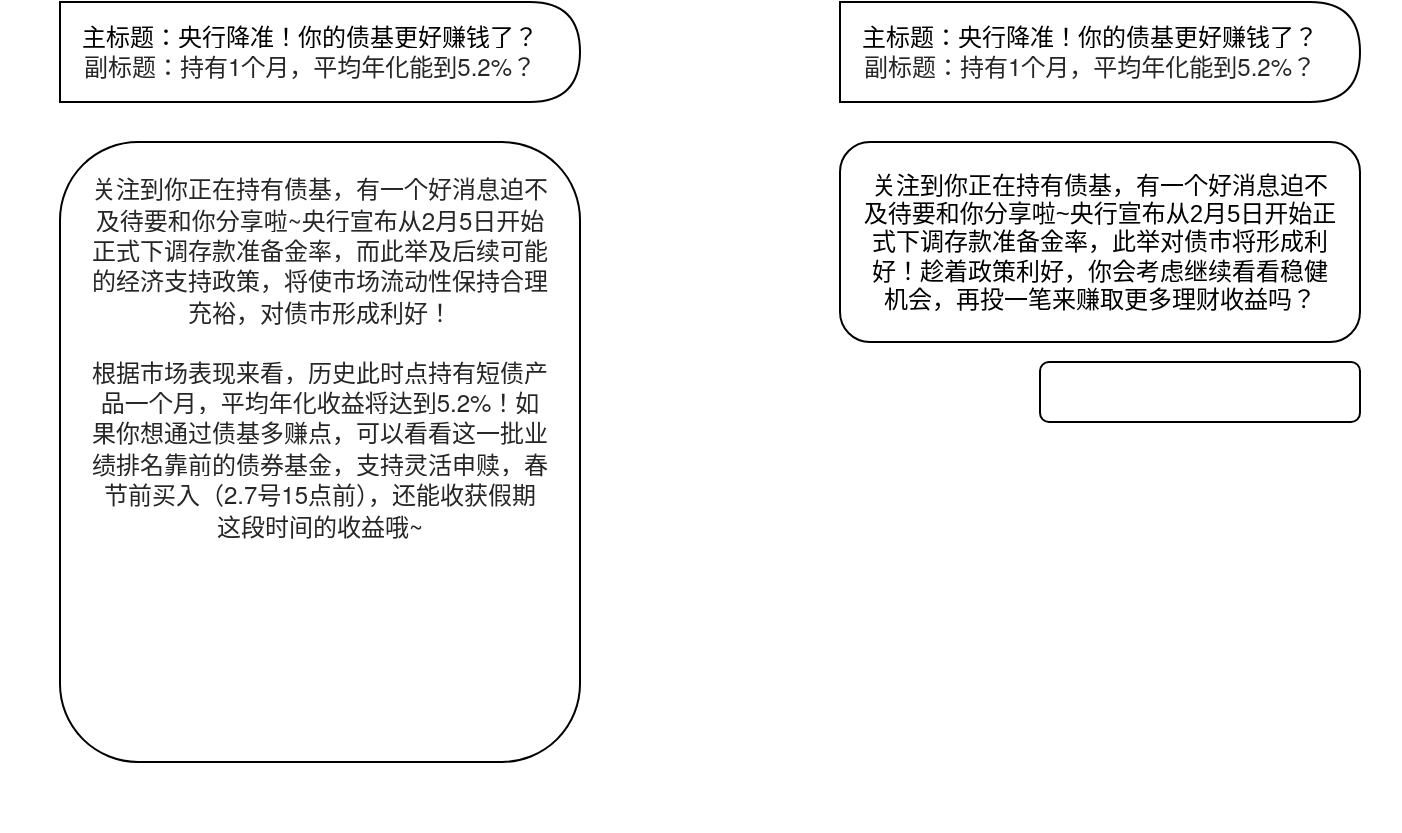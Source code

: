 <mxfile version="23.1.5" type="github">
  <diagram name="第 1 页" id="V8_gOMAhStrt6ncTsOn6">
    <mxGraphModel dx="1434" dy="820" grid="1" gridSize="10" guides="1" tooltips="1" connect="1" arrows="1" fold="1" page="1" pageScale="1" pageWidth="1200" pageHeight="500" math="0" shadow="0">
      <root>
        <mxCell id="0" />
        <mxCell id="1" parent="0" />
        <mxCell id="E0wBFf7D1UgfefKt4IhP-3" value="" style="shape=delay;whiteSpace=wrap;html=1;" vertex="1" parent="1">
          <mxGeometry x="90" y="30" width="260" height="50" as="geometry" />
        </mxCell>
        <mxCell id="E0wBFf7D1UgfefKt4IhP-4" value="主标题：央行降准！你的债基更好赚钱了？&lt;br style=&quot;box-sizing: border-box; vertical-align: bottom; color: rgb(38, 38, 38); font-family: &amp;quot;Helvetica Neue&amp;quot;, &amp;quot;Chinese Quote&amp;quot;, &amp;quot;system-ui&amp;quot;, &amp;quot;Segoe UI&amp;quot;, Roboto, &amp;quot;PingFang SC&amp;quot;, &amp;quot;Hiragino Sans GB&amp;quot;, &amp;quot;Microsoft YaHei&amp;quot;, &amp;quot;Helvetica Neue&amp;quot;, Helvetica, Arial, sans-serif; text-align: left;&quot;&gt;&lt;span style=&quot;color: rgb(38, 38, 38); font-family: &amp;quot;Helvetica Neue&amp;quot;, &amp;quot;Chinese Quote&amp;quot;, &amp;quot;system-ui&amp;quot;, &amp;quot;Segoe UI&amp;quot;, Roboto, &amp;quot;PingFang SC&amp;quot;, &amp;quot;Hiragino Sans GB&amp;quot;, &amp;quot;Microsoft YaHei&amp;quot;, &amp;quot;Helvetica Neue&amp;quot;, Helvetica, Arial, sans-serif; text-align: left; background-color: rgb(255, 255, 255);&quot;&gt;副标题：持有1个月，平均年化能到5.2%？&lt;/span&gt;" style="text;html=1;align=center;verticalAlign=middle;whiteSpace=wrap;rounded=0;" vertex="1" parent="1">
          <mxGeometry x="60" y="30" width="310" height="50" as="geometry" />
        </mxCell>
        <mxCell id="E0wBFf7D1UgfefKt4IhP-5" value="" style="rounded=1;whiteSpace=wrap;html=1;" vertex="1" parent="1">
          <mxGeometry x="90" y="100" width="260" height="310" as="geometry" />
        </mxCell>
        <mxCell id="E0wBFf7D1UgfefKt4IhP-6" value="&lt;span style=&quot;color: rgb(38, 38, 38); font-family: &amp;quot;Helvetica Neue&amp;quot;, &amp;quot;Chinese Quote&amp;quot;, &amp;quot;system-ui&amp;quot;, &amp;quot;Segoe UI&amp;quot;, Roboto, &amp;quot;PingFang SC&amp;quot;, &amp;quot;Hiragino Sans GB&amp;quot;, &amp;quot;Microsoft YaHei&amp;quot;, &amp;quot;Helvetica Neue&amp;quot;, Helvetica, Arial, sans-serif; font-size: 12px; font-style: normal; font-variant-ligatures: normal; font-variant-caps: normal; font-weight: 400; letter-spacing: normal; orphans: 2; text-align: left; text-indent: 0px; text-transform: none; widows: 2; word-spacing: 0px; -webkit-text-stroke-width: 0px; background-color: rgb(255, 255, 255); text-decoration-thickness: initial; text-decoration-style: initial; text-decoration-color: initial; float: none; display: inline !important;&quot;&gt;关注到你正在持有债基，有一个好消息迫不及待要和你分享啦~央行宣布从2月5日开始正式下调存款准备金率，而此举及后续可能的经济支持政策，将使市场流动性保持合理充裕，对债市形成利好！&lt;/span&gt;&lt;br style=&quot;box-sizing: border-box; vertical-align: bottom; color: rgb(38, 38, 38); font-family: &amp;quot;Helvetica Neue&amp;quot;, &amp;quot;Chinese Quote&amp;quot;, &amp;quot;system-ui&amp;quot;, &amp;quot;Segoe UI&amp;quot;, Roboto, &amp;quot;PingFang SC&amp;quot;, &amp;quot;Hiragino Sans GB&amp;quot;, &amp;quot;Microsoft YaHei&amp;quot;, &amp;quot;Helvetica Neue&amp;quot;, Helvetica, Arial, sans-serif; font-size: 12px; font-style: normal; font-variant-ligatures: normal; font-variant-caps: normal; font-weight: 400; letter-spacing: normal; orphans: 2; text-align: left; text-indent: 0px; text-transform: none; widows: 2; word-spacing: 0px; -webkit-text-stroke-width: 0px; text-decoration-thickness: initial; text-decoration-style: initial; text-decoration-color: initial;&quot;&gt;&lt;br style=&quot;box-sizing: border-box; vertical-align: bottom; color: rgb(38, 38, 38); font-family: &amp;quot;Helvetica Neue&amp;quot;, &amp;quot;Chinese Quote&amp;quot;, &amp;quot;system-ui&amp;quot;, &amp;quot;Segoe UI&amp;quot;, Roboto, &amp;quot;PingFang SC&amp;quot;, &amp;quot;Hiragino Sans GB&amp;quot;, &amp;quot;Microsoft YaHei&amp;quot;, &amp;quot;Helvetica Neue&amp;quot;, Helvetica, Arial, sans-serif; font-size: 12px; font-style: normal; font-variant-ligatures: normal; font-variant-caps: normal; font-weight: 400; letter-spacing: normal; orphans: 2; text-align: left; text-indent: 0px; text-transform: none; widows: 2; word-spacing: 0px; -webkit-text-stroke-width: 0px; text-decoration-thickness: initial; text-decoration-style: initial; text-decoration-color: initial;&quot;&gt;&lt;span style=&quot;color: rgb(38, 38, 38); font-family: &amp;quot;Helvetica Neue&amp;quot;, &amp;quot;Chinese Quote&amp;quot;, &amp;quot;system-ui&amp;quot;, &amp;quot;Segoe UI&amp;quot;, Roboto, &amp;quot;PingFang SC&amp;quot;, &amp;quot;Hiragino Sans GB&amp;quot;, &amp;quot;Microsoft YaHei&amp;quot;, &amp;quot;Helvetica Neue&amp;quot;, Helvetica, Arial, sans-serif; font-size: 12px; font-style: normal; font-variant-ligatures: normal; font-variant-caps: normal; font-weight: 400; letter-spacing: normal; orphans: 2; text-align: left; text-indent: 0px; text-transform: none; widows: 2; word-spacing: 0px; -webkit-text-stroke-width: 0px; background-color: rgb(255, 255, 255); text-decoration-thickness: initial; text-decoration-style: initial; text-decoration-color: initial; float: none; display: inline !important;&quot;&gt;根据市场表现来看，历史此时点持有短债产品一个月，平均年化收益将达到5.2%！如果你想通过债基多赚点，可以看看这一批业绩排名靠前的债券基金，支持灵活申赎，春节前买入（2.7号15点前），还能收获假期这段时间的收益哦~&lt;/span&gt;&lt;br style=&quot;box-sizing: border-box; vertical-align: bottom; color: rgb(38, 38, 38); font-family: &amp;quot;Helvetica Neue&amp;quot;, &amp;quot;Chinese Quote&amp;quot;, &amp;quot;system-ui&amp;quot;, &amp;quot;Segoe UI&amp;quot;, Roboto, &amp;quot;PingFang SC&amp;quot;, &amp;quot;Hiragino Sans GB&amp;quot;, &amp;quot;Microsoft YaHei&amp;quot;, &amp;quot;Helvetica Neue&amp;quot;, Helvetica, Arial, sans-serif; font-size: 12px; font-style: normal; font-variant-ligatures: normal; font-variant-caps: normal; font-weight: 400; letter-spacing: normal; orphans: 2; text-align: left; text-indent: 0px; text-transform: none; widows: 2; word-spacing: 0px; -webkit-text-stroke-width: 0px; text-decoration-thickness: initial; text-decoration-style: initial; text-decoration-color: initial;&quot;&gt;&lt;br&gt;&lt;br style=&quot;box-sizing: border-box; vertical-align: bottom; color: rgb(38, 38, 38); font-family: &amp;quot;Helvetica Neue&amp;quot;, &amp;quot;Chinese Quote&amp;quot;, &amp;quot;system-ui&amp;quot;, &amp;quot;Segoe UI&amp;quot;, Roboto, &amp;quot;PingFang SC&amp;quot;, &amp;quot;Hiragino Sans GB&amp;quot;, &amp;quot;Microsoft YaHei&amp;quot;, &amp;quot;Helvetica Neue&amp;quot;, Helvetica, Arial, sans-serif; font-size: 12px; font-style: normal; font-variant-ligatures: normal; font-variant-caps: normal; font-weight: 400; letter-spacing: normal; orphans: 2; text-align: left; text-indent: 0px; text-transform: none; widows: 2; word-spacing: 0px; -webkit-text-stroke-width: 0px; text-decoration-thickness: initial; text-decoration-style: initial; text-decoration-color: initial;&quot;&gt;&lt;br style=&quot;box-sizing: border-box; vertical-align: bottom; color: rgb(38, 38, 38); font-family: &amp;quot;Helvetica Neue&amp;quot;, &amp;quot;Chinese Quote&amp;quot;, &amp;quot;system-ui&amp;quot;, &amp;quot;Segoe UI&amp;quot;, Roboto, &amp;quot;PingFang SC&amp;quot;, &amp;quot;Hiragino Sans GB&amp;quot;, &amp;quot;Microsoft YaHei&amp;quot;, &amp;quot;Helvetica Neue&amp;quot;, Helvetica, Arial, sans-serif; font-size: 12px; font-style: normal; font-variant-ligatures: normal; font-variant-caps: normal; font-weight: 400; letter-spacing: normal; orphans: 2; text-align: left; text-indent: 0px; text-transform: none; widows: 2; word-spacing: 0px; -webkit-text-stroke-width: 0px; text-decoration-thickness: initial; text-decoration-style: initial; text-decoration-color: initial;&quot;&gt;&lt;div style=&quot;text-align: left;&quot;&gt;&lt;font face=&quot;Helvetica Neue, Chinese Quote, system-ui, Segoe UI, Roboto, PingFang SC, Hiragino Sans GB, Microsoft YaHei, Helvetica Neue, Helvetica, Arial, sans-serif&quot; color=&quot;#262626&quot;&gt;&lt;span style=&quot;background-color: rgb(255, 255, 255);&quot;&gt;&lt;br&gt;&lt;/span&gt;&lt;/font&gt;&lt;/div&gt;&lt;div style=&quot;text-align: left;&quot;&gt;&lt;br&gt;&lt;/div&gt;&lt;div style=&quot;text-align: left;&quot;&gt;&lt;br&gt;&lt;/div&gt;&lt;div style=&quot;text-align: left;&quot;&gt;&lt;br&gt;&lt;/div&gt;&lt;div style=&quot;text-align: left;&quot;&gt;&lt;br&gt;&lt;/div&gt;&lt;div style=&quot;text-align: left;&quot;&gt;&lt;br&gt;&lt;/div&gt;&lt;div style=&quot;text-align: left;&quot;&gt;&lt;br&gt;&lt;/div&gt;" style="text;html=1;align=center;verticalAlign=middle;whiteSpace=wrap;rounded=0;" vertex="1" parent="1">
          <mxGeometry x="105" y="150" width="230" height="260" as="geometry" />
        </mxCell>
        <mxCell id="E0wBFf7D1UgfefKt4IhP-7" value="" style="shape=image;verticalLabelPosition=bottom;labelBackgroundColor=default;verticalAlign=top;aspect=fixed;imageAspect=0;image=https://intranetproxy.alipay.com/skylark/lark/0/2024/png/111656411/1706599815936-2bc69163-2297-4c9a-aeb1-86c3fd4a5594.png;" vertex="1" parent="1">
          <mxGeometry x="115.85" y="310" width="208.3" height="80" as="geometry" />
        </mxCell>
        <mxCell id="E0wBFf7D1UgfefKt4IhP-9" value="" style="shape=delay;whiteSpace=wrap;html=1;" vertex="1" parent="1">
          <mxGeometry x="480" y="30" width="260" height="50" as="geometry" />
        </mxCell>
        <mxCell id="E0wBFf7D1UgfefKt4IhP-10" value="主标题：央行降准！你的债基更好赚钱了？&lt;br style=&quot;box-sizing: border-box; vertical-align: bottom; color: rgb(38, 38, 38); font-family: &amp;quot;Helvetica Neue&amp;quot;, &amp;quot;Chinese Quote&amp;quot;, &amp;quot;system-ui&amp;quot;, &amp;quot;Segoe UI&amp;quot;, Roboto, &amp;quot;PingFang SC&amp;quot;, &amp;quot;Hiragino Sans GB&amp;quot;, &amp;quot;Microsoft YaHei&amp;quot;, &amp;quot;Helvetica Neue&amp;quot;, Helvetica, Arial, sans-serif; text-align: left;&quot;&gt;&lt;span style=&quot;color: rgb(38, 38, 38); font-family: &amp;quot;Helvetica Neue&amp;quot;, &amp;quot;Chinese Quote&amp;quot;, &amp;quot;system-ui&amp;quot;, &amp;quot;Segoe UI&amp;quot;, Roboto, &amp;quot;PingFang SC&amp;quot;, &amp;quot;Hiragino Sans GB&amp;quot;, &amp;quot;Microsoft YaHei&amp;quot;, &amp;quot;Helvetica Neue&amp;quot;, Helvetica, Arial, sans-serif; text-align: left; background-color: rgb(255, 255, 255);&quot;&gt;副标题：持有1个月，平均年化能到5.2%？&lt;/span&gt;" style="text;html=1;align=center;verticalAlign=middle;whiteSpace=wrap;rounded=0;" vertex="1" parent="1">
          <mxGeometry x="450" y="30" width="310" height="50" as="geometry" />
        </mxCell>
        <mxCell id="E0wBFf7D1UgfefKt4IhP-11" value="" style="rounded=1;whiteSpace=wrap;html=1;" vertex="1" parent="1">
          <mxGeometry x="480" y="100" width="260" height="100" as="geometry" />
        </mxCell>
        <mxCell id="E0wBFf7D1UgfefKt4IhP-12" value="关注到你正在持有债基，有一个好消息迫不及待要和你分享啦~央行宣布从2月5日开始正式下调存款准备金率，此举对债市将形成利好！趁着政策利好，你会考虑继续看看稳健机会，再投一笔来赚取更多理财收益吗？" style="text;html=1;align=center;verticalAlign=middle;whiteSpace=wrap;rounded=0;" vertex="1" parent="1">
          <mxGeometry x="490" y="100" width="240" height="100" as="geometry" />
        </mxCell>
        <mxCell id="E0wBFf7D1UgfefKt4IhP-13" value="&lt;div style=&quot;box-sizing: border-box; position: absolute; overflow: hidden; opacity: 1; margin-left: 1px; margin-top: 1px; background-color: rgb(255, 255, 255); box-shadow: 0 0 0 2px var(--yq-blue-5); z-index: 100; min-height: 21px; color: rgb(38, 38, 38); font-family: &amp;quot;Chinese Quote&amp;quot;, -apple-system, &amp;quot;system-ui&amp;quot;, &amp;quot;Segoe UI&amp;quot;, Roboto, &amp;quot;PingFang SC&amp;quot;, &amp;quot;Hiragino Sans GB&amp;quot;, &amp;quot;Microsoft YaHei&amp;quot;, &amp;quot;Helvetica Neue&amp;quot;, Helvetica, Arial, sans-serif; font-size: 14px; text-align: start; left: 1057.83px; top: 287.419px; width: 120px; height: 228.182px; right: auto;&quot; class=&quot;textarea-container active&quot;&gt;&lt;div style=&quot;box-sizing: border-box; position: absolute; inset: 0px; overflow: hidden; width: 120px; resize: none; font-variant-numeric: normal; font-variant-east-asian: normal; font-variant-alternates: normal; font-kerning: auto; font-optical-sizing: auto; font-feature-settings: normal; font-variation-settings: normal; font-variant-position: normal; font-stretch: normal; font-size: 12px; line-height: 1.14; font-family: &amp;quot;Helvetica Neue&amp;quot;, &amp;quot;Chinese Quote&amp;quot;, BlinkMacSystemFont, &amp;quot;Segoe UI&amp;quot;, Roboto, &amp;quot;PingFang SC&amp;quot;, &amp;quot;Hiragino Sans GB&amp;quot;, &amp;quot;Microsoft YaHei&amp;quot;, &amp;quot;Helvetica Neue&amp;quot;, Helvetica, Arial, sans-serif; outline: none; text-decoration-line: initial; padding: 6px; overflow-wrap: break-word; cursor: auto;&quot; class=&quot;textarea-cell&quot;&gt;&lt;div style=&quot;box-sizing: border-box; position: absolute; overflow: hidden; opacity: 1; margin-left: 1px; margin-top: 1px; box-shadow: 0 0 0 2px var(--yq-blue-5); z-index: 100; min-height: 21px; font-family: &amp;quot;Chinese Quote&amp;quot;, -apple-system, &amp;quot;system-ui&amp;quot;, &amp;quot;Segoe UI&amp;quot;, Roboto, &amp;quot;PingFang SC&amp;quot;, &amp;quot;Hiragino Sans GB&amp;quot;, &amp;quot;Microsoft YaHei&amp;quot;, &amp;quot;Helvetica Neue&amp;quot;, Helvetica, Arial, sans-serif; font-size: 14px; left: 1057.83px; top: 287.419px; width: 120px; height: 228.182px; right: auto;&quot; class=&quot;textarea-container active&quot;&gt;&lt;div style=&quot;box-sizing: border-box; position: absolute; inset: 0px; overflow: hidden; width: 120px; resize: none; font-variant-numeric: normal; font-variant-east-asian: normal; font-variant-alternates: normal; font-kerning: auto; font-optical-sizing: auto; font-feature-settings: normal; font-variation-settings: normal; font-variant-position: normal; font-stretch: normal; font-size: 12px; line-height: 1.14; font-family: &amp;quot;Helvetica Neue&amp;quot;, &amp;quot;Chinese Quote&amp;quot;, BlinkMacSystemFont, &amp;quot;Segoe UI&amp;quot;, Roboto, &amp;quot;PingFang SC&amp;quot;, &amp;quot;Hiragino Sans GB&amp;quot;, &amp;quot;Microsoft YaHei&amp;quot;, &amp;quot;Helvetica Neue&amp;quot;, Helvetica, Arial, sans-serif; outline: none; text-decoration-line: initial; padding: 6px; overflow-wrap: break-word; cursor: auto;&quot; class=&quot;textarea-cell&quot;&gt;&lt;div style=&quot;box-sizing: border-box; position: absolute; overflow: hidden; opacity: 1; margin-left: 1px; margin-top: 1px; box-shadow: 0 0 0 2px var(--yq-blue-5); z-index: 100; min-height: 21px; font-family: &amp;quot;Chinese Quote&amp;quot;, -apple-system, &amp;quot;system-ui&amp;quot;, &amp;quot;Segoe UI&amp;quot;, Roboto, &amp;quot;PingFang SC&amp;quot;, &amp;quot;Hiragino Sans GB&amp;quot;, &amp;quot;Microsoft YaHei&amp;quot;, &amp;quot;Helvetica Neue&amp;quot;, Helvetica, Arial, sans-serif; font-size: 14px; left: 1057.83px; top: 287.419px; width: 120px; height: 228.182px; right: auto;&quot; class=&quot;textarea-container active&quot;&gt;&lt;div style=&quot;box-sizing: border-box; position: absolute; inset: 0px; overflow: hidden; width: 120px; resize: none; font-variant-numeric: normal; font-variant-east-asian: normal; font-variant-alternates: normal; font-kerning: auto; font-optical-sizing: auto; font-feature-settings: normal; font-variation-settings: normal; font-variant-position: normal; font-stretch: normal; font-size: 12px; line-height: 1.14; font-family: &amp;quot;Helvetica Neue&amp;quot;, &amp;quot;Chinese Quote&amp;quot;, BlinkMacSystemFont, &amp;quot;Segoe UI&amp;quot;, Roboto, &amp;quot;PingFang SC&amp;quot;, &amp;quot;Hiragino Sans GB&amp;quot;, &amp;quot;Microsoft YaHei&amp;quot;, &amp;quot;Helvetica Neue&amp;quot;, Helvetica, Arial, sans-serif; outline: none; text-decoration-line: initial; padding: 6px; overflow-wrap: break-word; cursor: auto;&quot; class=&quot;textarea-cell&quot;&gt;有这方面的想法&lt;/div&gt;&lt;/div&gt;&lt;/div&gt;&lt;/div&gt;&lt;/div&gt;&lt;/div&gt;" style="rounded=1;whiteSpace=wrap;html=1;" vertex="1" parent="1">
          <mxGeometry x="580" y="210" width="160" height="30" as="geometry" />
        </mxCell>
      </root>
    </mxGraphModel>
  </diagram>
</mxfile>
